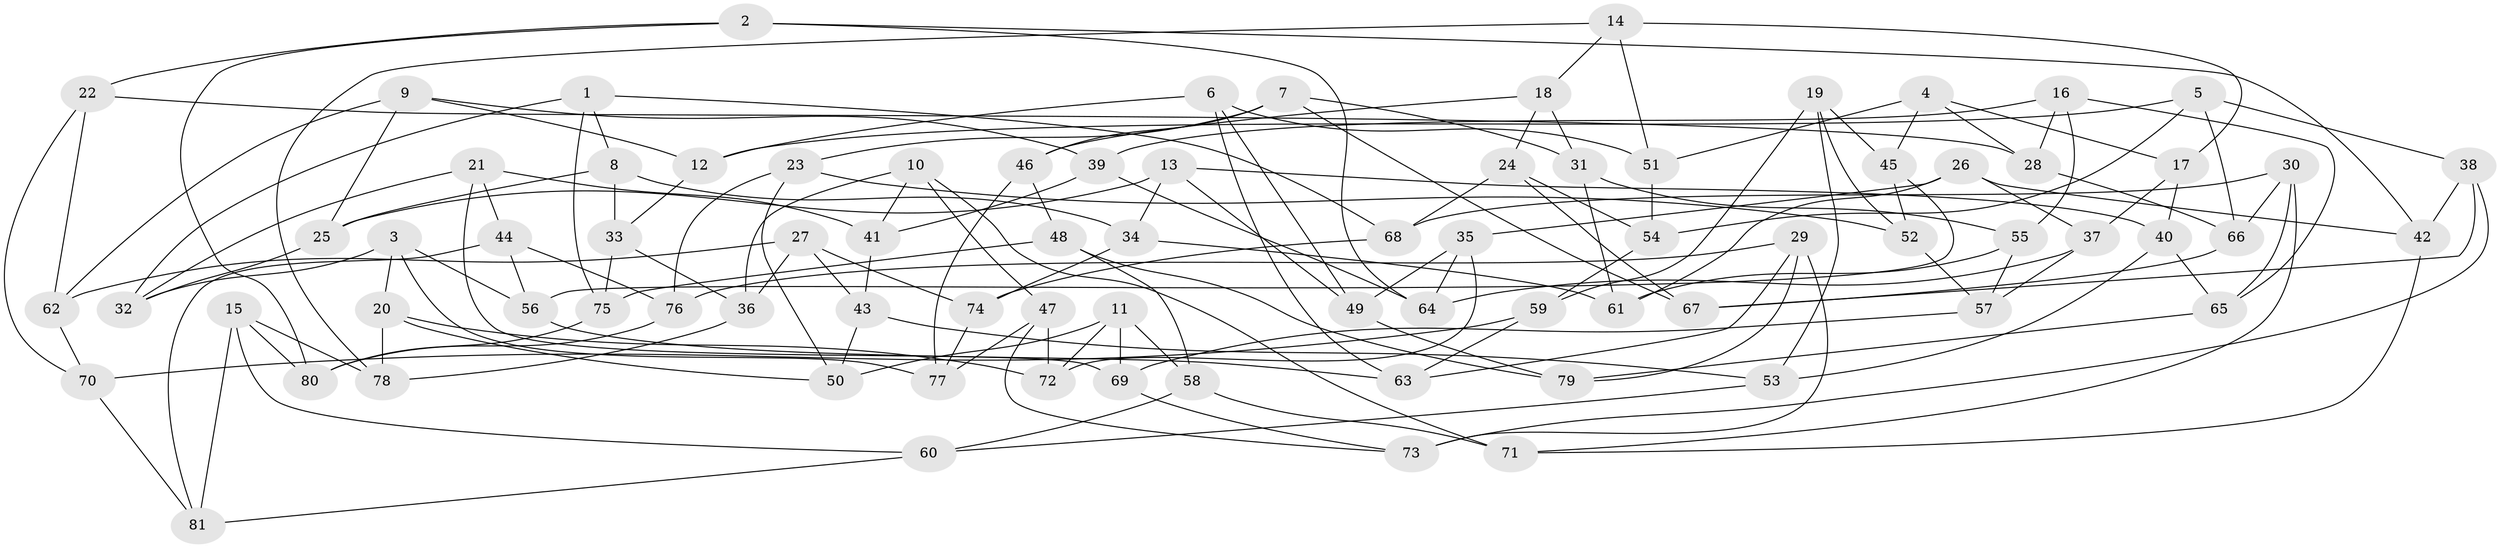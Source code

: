 // Generated by graph-tools (version 1.1) at 2025/26/03/09/25 03:26:53]
// undirected, 81 vertices, 162 edges
graph export_dot {
graph [start="1"]
  node [color=gray90,style=filled];
  1;
  2;
  3;
  4;
  5;
  6;
  7;
  8;
  9;
  10;
  11;
  12;
  13;
  14;
  15;
  16;
  17;
  18;
  19;
  20;
  21;
  22;
  23;
  24;
  25;
  26;
  27;
  28;
  29;
  30;
  31;
  32;
  33;
  34;
  35;
  36;
  37;
  38;
  39;
  40;
  41;
  42;
  43;
  44;
  45;
  46;
  47;
  48;
  49;
  50;
  51;
  52;
  53;
  54;
  55;
  56;
  57;
  58;
  59;
  60;
  61;
  62;
  63;
  64;
  65;
  66;
  67;
  68;
  69;
  70;
  71;
  72;
  73;
  74;
  75;
  76;
  77;
  78;
  79;
  80;
  81;
  1 -- 32;
  1 -- 75;
  1 -- 8;
  1 -- 68;
  2 -- 42;
  2 -- 22;
  2 -- 80;
  2 -- 64;
  3 -- 56;
  3 -- 32;
  3 -- 20;
  3 -- 77;
  4 -- 28;
  4 -- 45;
  4 -- 17;
  4 -- 51;
  5 -- 12;
  5 -- 38;
  5 -- 66;
  5 -- 54;
  6 -- 63;
  6 -- 12;
  6 -- 51;
  6 -- 49;
  7 -- 23;
  7 -- 31;
  7 -- 46;
  7 -- 67;
  8 -- 33;
  8 -- 25;
  8 -- 34;
  9 -- 12;
  9 -- 39;
  9 -- 25;
  9 -- 62;
  10 -- 71;
  10 -- 47;
  10 -- 36;
  10 -- 41;
  11 -- 69;
  11 -- 50;
  11 -- 58;
  11 -- 72;
  12 -- 33;
  13 -- 25;
  13 -- 34;
  13 -- 49;
  13 -- 40;
  14 -- 78;
  14 -- 18;
  14 -- 51;
  14 -- 17;
  15 -- 81;
  15 -- 80;
  15 -- 60;
  15 -- 78;
  16 -- 55;
  16 -- 28;
  16 -- 65;
  16 -- 39;
  17 -- 37;
  17 -- 40;
  18 -- 31;
  18 -- 46;
  18 -- 24;
  19 -- 52;
  19 -- 45;
  19 -- 59;
  19 -- 53;
  20 -- 50;
  20 -- 72;
  20 -- 78;
  21 -- 44;
  21 -- 41;
  21 -- 69;
  21 -- 32;
  22 -- 62;
  22 -- 28;
  22 -- 70;
  23 -- 76;
  23 -- 50;
  23 -- 52;
  24 -- 67;
  24 -- 68;
  24 -- 54;
  25 -- 32;
  26 -- 61;
  26 -- 35;
  26 -- 42;
  26 -- 37;
  27 -- 62;
  27 -- 43;
  27 -- 36;
  27 -- 74;
  28 -- 66;
  29 -- 76;
  29 -- 79;
  29 -- 73;
  29 -- 63;
  30 -- 66;
  30 -- 71;
  30 -- 65;
  30 -- 68;
  31 -- 61;
  31 -- 55;
  33 -- 75;
  33 -- 36;
  34 -- 61;
  34 -- 74;
  35 -- 72;
  35 -- 49;
  35 -- 64;
  36 -- 78;
  37 -- 64;
  37 -- 57;
  38 -- 73;
  38 -- 42;
  38 -- 67;
  39 -- 64;
  39 -- 41;
  40 -- 65;
  40 -- 53;
  41 -- 43;
  42 -- 71;
  43 -- 50;
  43 -- 53;
  44 -- 56;
  44 -- 76;
  44 -- 81;
  45 -- 52;
  45 -- 56;
  46 -- 77;
  46 -- 48;
  47 -- 72;
  47 -- 73;
  47 -- 77;
  48 -- 75;
  48 -- 58;
  48 -- 79;
  49 -- 79;
  51 -- 54;
  52 -- 57;
  53 -- 60;
  54 -- 59;
  55 -- 61;
  55 -- 57;
  56 -- 63;
  57 -- 69;
  58 -- 60;
  58 -- 71;
  59 -- 63;
  59 -- 70;
  60 -- 81;
  62 -- 70;
  65 -- 79;
  66 -- 67;
  68 -- 74;
  69 -- 73;
  70 -- 81;
  74 -- 77;
  75 -- 80;
  76 -- 80;
}
